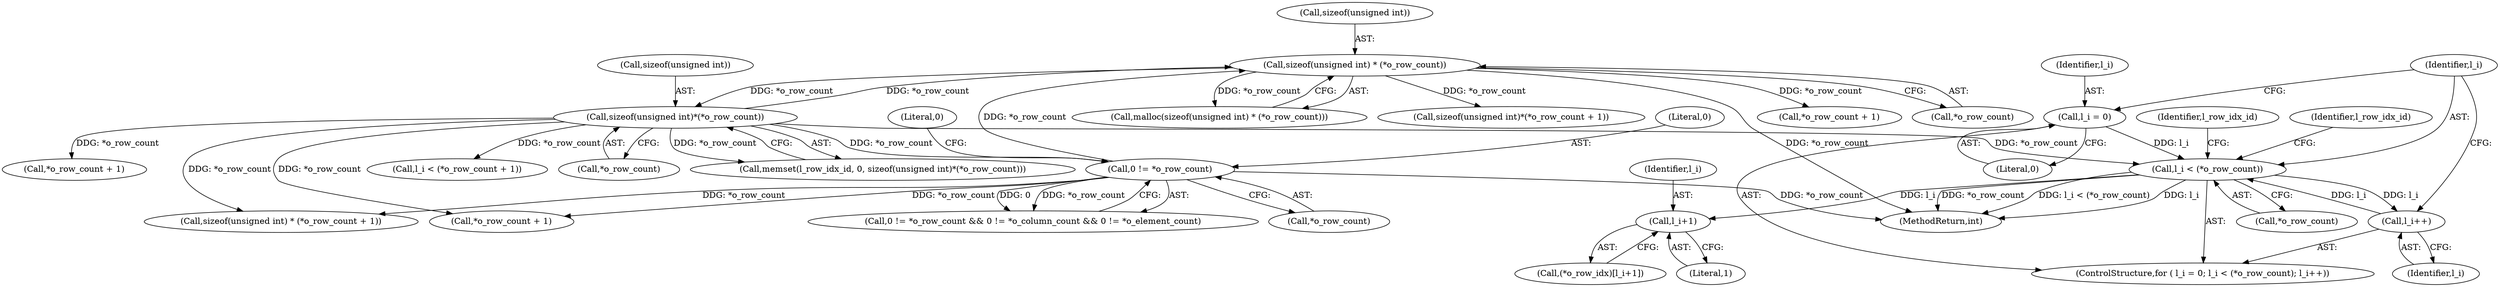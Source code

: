 digraph "0_libxsmm_151481489192e6d1997f8bde52c5c425ea41741d_0@pointer" {
"1000440" [label="(Call,l_i < (*o_row_count))"];
"1000437" [label="(Call,l_i = 0)"];
"1000444" [label="(Call,l_i++)"];
"1000440" [label="(Call,l_i < (*o_row_count))"];
"1000323" [label="(Call,sizeof(unsigned int)*(*o_row_count))"];
"1000260" [label="(Call,sizeof(unsigned int) * (*o_row_count))"];
"1000206" [label="(Call,0 != *o_row_count)"];
"1000458" [label="(Call,l_i+1)"];
"1000436" [label="(ControlStructure,for ( l_i = 0; l_i < (*o_row_count); l_i++))"];
"1000261" [label="(Call,sizeof(unsigned int))"];
"1000458" [label="(Call,l_i+1)"];
"1000460" [label="(Literal,1)"];
"1000467" [label="(Identifier,l_row_idx_id)"];
"1000450" [label="(Identifier,l_row_idx_id)"];
"1000324" [label="(Call,sizeof(unsigned int))"];
"1000295" [label="(Call,sizeof(unsigned int)*(*o_row_count + 1))"];
"1000323" [label="(Call,sizeof(unsigned int)*(*o_row_count))"];
"1000208" [label="(Call,*o_row_count)"];
"1000440" [label="(Call,l_i < (*o_row_count))"];
"1000442" [label="(Call,*o_row_count)"];
"1000474" [label="(MethodReturn,int)"];
"1000332" [label="(Call,l_i < (*o_row_count + 1))"];
"1000212" [label="(Literal,0)"];
"1000438" [label="(Identifier,l_i)"];
"1000441" [label="(Identifier,l_i)"];
"1000260" [label="(Call,sizeof(unsigned int) * (*o_row_count))"];
"1000444" [label="(Call,l_i++)"];
"1000263" [label="(Call,*o_row_count)"];
"1000437" [label="(Call,l_i = 0)"];
"1000298" [label="(Call,*o_row_count + 1)"];
"1000326" [label="(Call,*o_row_count)"];
"1000237" [label="(Call,sizeof(unsigned int) * (*o_row_count + 1))"];
"1000259" [label="(Call,malloc(sizeof(unsigned int) * (*o_row_count)))"];
"1000439" [label="(Literal,0)"];
"1000445" [label="(Identifier,l_i)"];
"1000455" [label="(Call,(*o_row_idx)[l_i+1])"];
"1000206" [label="(Call,0 != *o_row_count)"];
"1000240" [label="(Call,*o_row_count + 1)"];
"1000459" [label="(Identifier,l_i)"];
"1000205" [label="(Call,0 != *o_row_count && 0 != *o_column_count && 0 != *o_element_count)"];
"1000320" [label="(Call,memset(l_row_idx_id, 0, sizeof(unsigned int)*(*o_row_count)))"];
"1000207" [label="(Literal,0)"];
"1000334" [label="(Call,*o_row_count + 1)"];
"1000440" -> "1000436"  [label="AST: "];
"1000440" -> "1000442"  [label="CFG: "];
"1000441" -> "1000440"  [label="AST: "];
"1000442" -> "1000440"  [label="AST: "];
"1000450" -> "1000440"  [label="CFG: "];
"1000467" -> "1000440"  [label="CFG: "];
"1000440" -> "1000474"  [label="DDG: *o_row_count"];
"1000440" -> "1000474"  [label="DDG: l_i < (*o_row_count)"];
"1000440" -> "1000474"  [label="DDG: l_i"];
"1000437" -> "1000440"  [label="DDG: l_i"];
"1000444" -> "1000440"  [label="DDG: l_i"];
"1000323" -> "1000440"  [label="DDG: *o_row_count"];
"1000440" -> "1000444"  [label="DDG: l_i"];
"1000440" -> "1000458"  [label="DDG: l_i"];
"1000437" -> "1000436"  [label="AST: "];
"1000437" -> "1000439"  [label="CFG: "];
"1000438" -> "1000437"  [label="AST: "];
"1000439" -> "1000437"  [label="AST: "];
"1000441" -> "1000437"  [label="CFG: "];
"1000444" -> "1000436"  [label="AST: "];
"1000444" -> "1000445"  [label="CFG: "];
"1000445" -> "1000444"  [label="AST: "];
"1000441" -> "1000444"  [label="CFG: "];
"1000323" -> "1000320"  [label="AST: "];
"1000323" -> "1000326"  [label="CFG: "];
"1000324" -> "1000323"  [label="AST: "];
"1000326" -> "1000323"  [label="AST: "];
"1000320" -> "1000323"  [label="CFG: "];
"1000323" -> "1000206"  [label="DDG: *o_row_count"];
"1000323" -> "1000237"  [label="DDG: *o_row_count"];
"1000323" -> "1000240"  [label="DDG: *o_row_count"];
"1000323" -> "1000260"  [label="DDG: *o_row_count"];
"1000323" -> "1000320"  [label="DDG: *o_row_count"];
"1000260" -> "1000323"  [label="DDG: *o_row_count"];
"1000323" -> "1000332"  [label="DDG: *o_row_count"];
"1000323" -> "1000334"  [label="DDG: *o_row_count"];
"1000260" -> "1000259"  [label="AST: "];
"1000260" -> "1000263"  [label="CFG: "];
"1000261" -> "1000260"  [label="AST: "];
"1000263" -> "1000260"  [label="AST: "];
"1000259" -> "1000260"  [label="CFG: "];
"1000260" -> "1000474"  [label="DDG: *o_row_count"];
"1000260" -> "1000259"  [label="DDG: *o_row_count"];
"1000206" -> "1000260"  [label="DDG: *o_row_count"];
"1000260" -> "1000295"  [label="DDG: *o_row_count"];
"1000260" -> "1000298"  [label="DDG: *o_row_count"];
"1000206" -> "1000205"  [label="AST: "];
"1000206" -> "1000208"  [label="CFG: "];
"1000207" -> "1000206"  [label="AST: "];
"1000208" -> "1000206"  [label="AST: "];
"1000212" -> "1000206"  [label="CFG: "];
"1000205" -> "1000206"  [label="CFG: "];
"1000206" -> "1000474"  [label="DDG: *o_row_count"];
"1000206" -> "1000205"  [label="DDG: 0"];
"1000206" -> "1000205"  [label="DDG: *o_row_count"];
"1000206" -> "1000237"  [label="DDG: *o_row_count"];
"1000206" -> "1000240"  [label="DDG: *o_row_count"];
"1000458" -> "1000455"  [label="AST: "];
"1000458" -> "1000460"  [label="CFG: "];
"1000459" -> "1000458"  [label="AST: "];
"1000460" -> "1000458"  [label="AST: "];
"1000455" -> "1000458"  [label="CFG: "];
}
